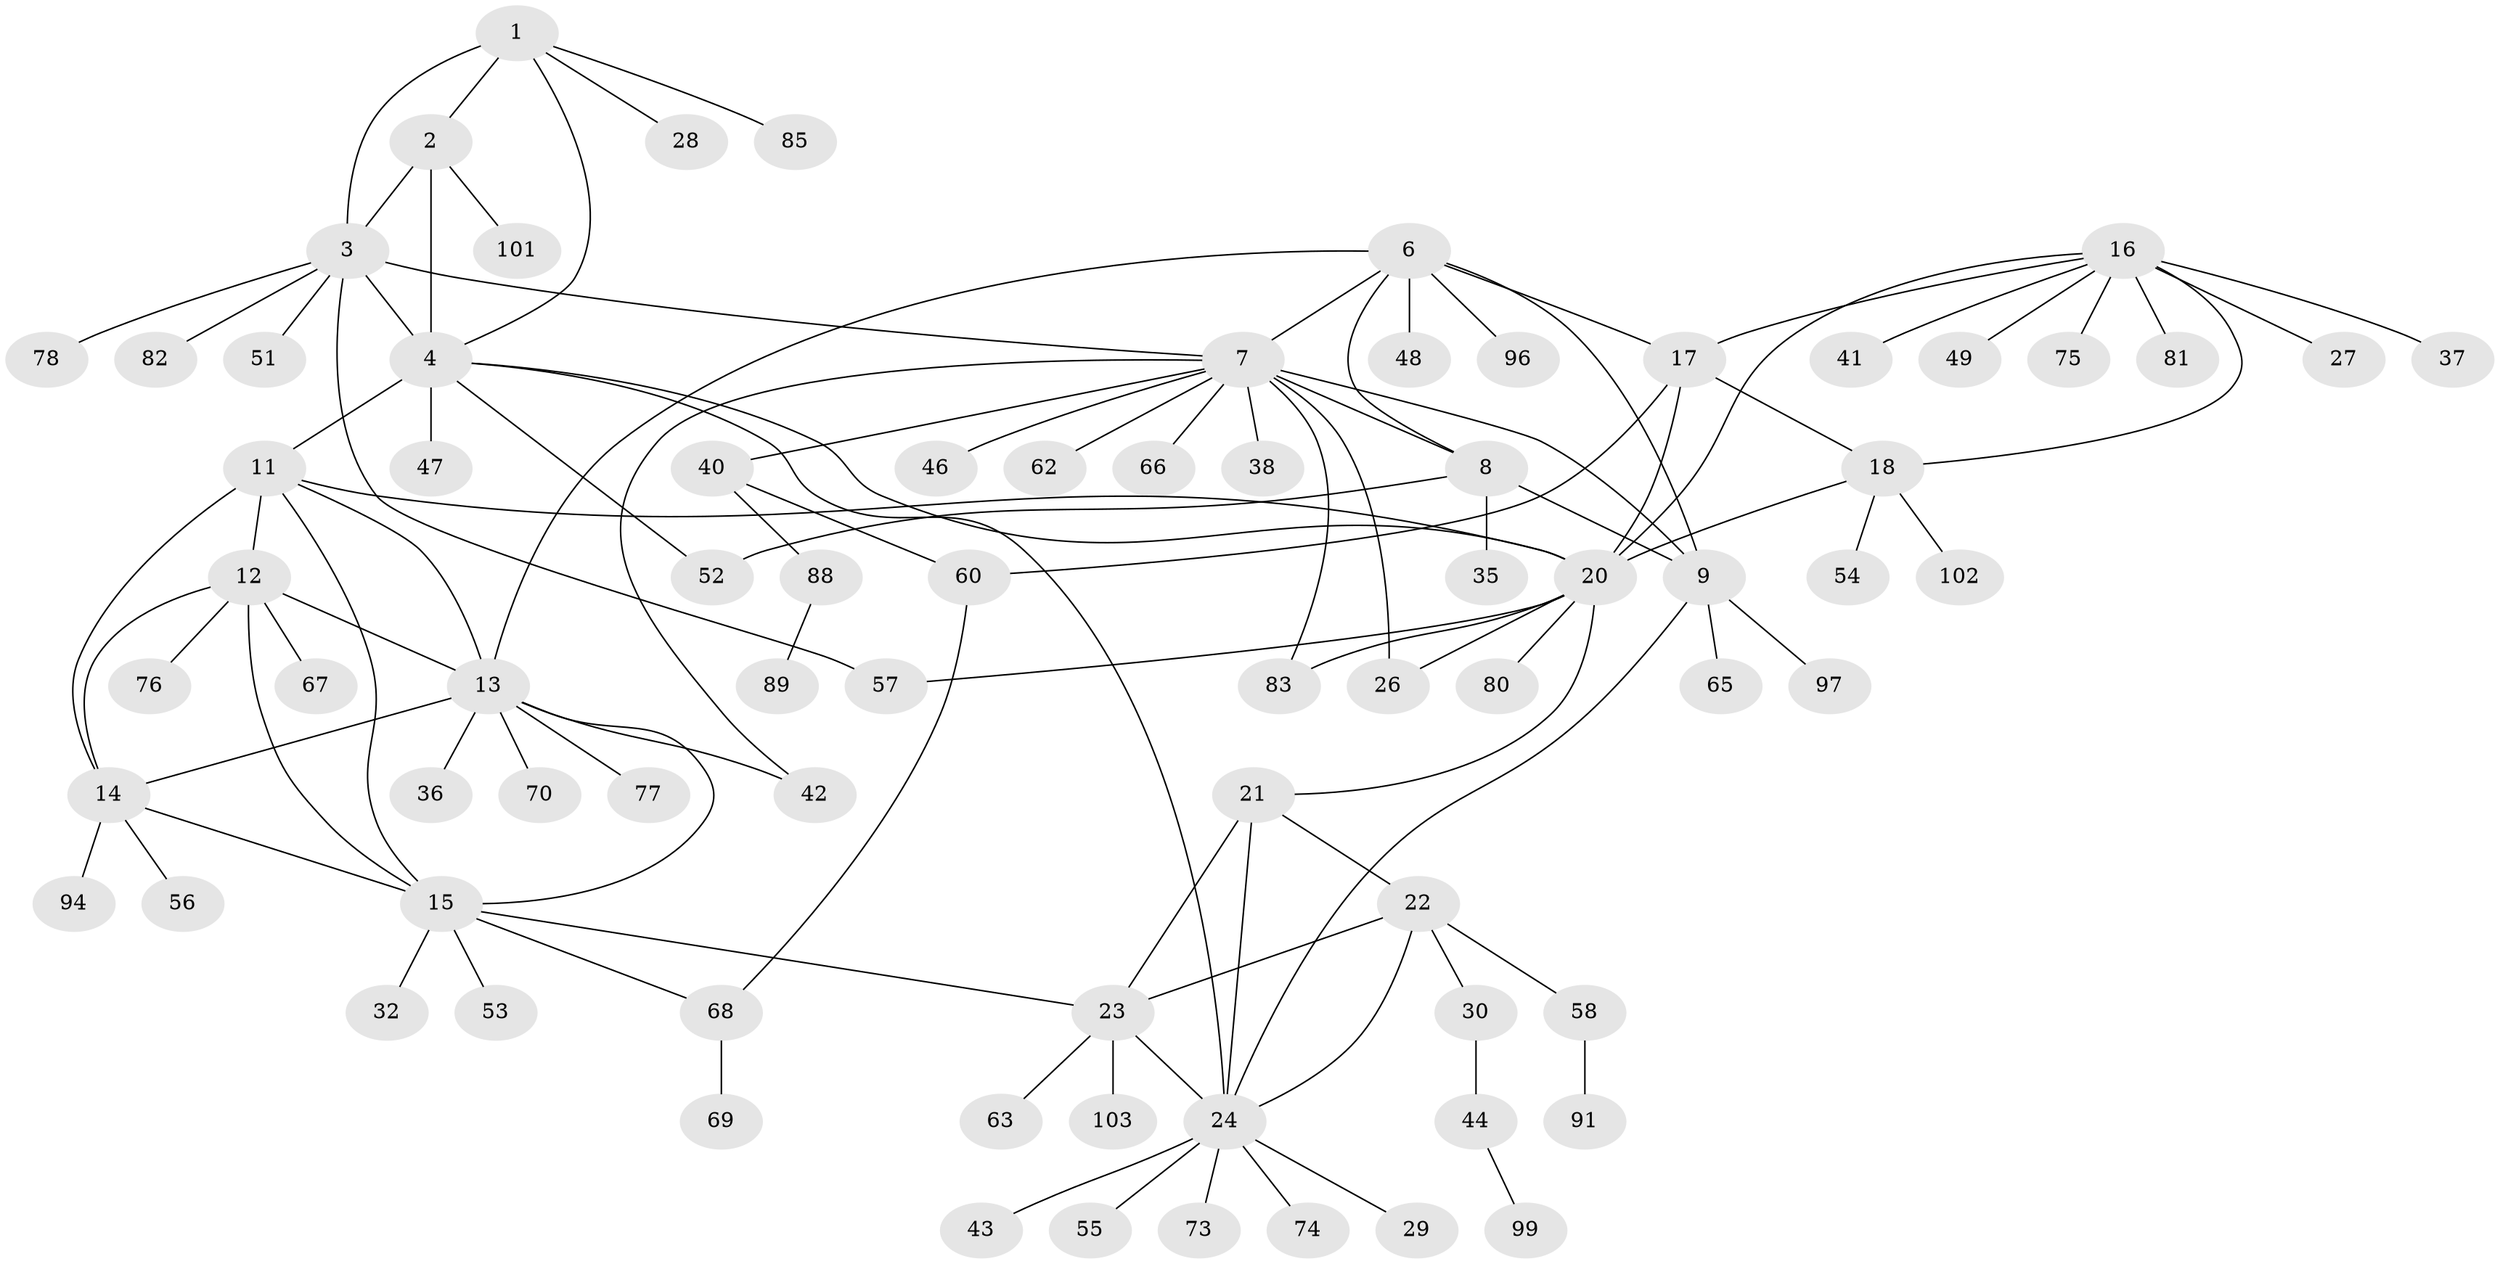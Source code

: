 // original degree distribution, {7: 0.08737864077669903, 5: 0.019417475728155338, 10: 0.019417475728155338, 6: 0.02912621359223301, 8: 0.02912621359223301, 9: 0.009708737864077669, 11: 0.019417475728155338, 4: 0.02912621359223301, 12: 0.009708737864077669, 2: 0.1262135922330097, 1: 0.5631067961165048, 3: 0.05825242718446602}
// Generated by graph-tools (version 1.1) at 2025/11/02/27/25 16:11:37]
// undirected, 78 vertices, 108 edges
graph export_dot {
graph [start="1"]
  node [color=gray90,style=filled];
  1 [super="+61"];
  2 [super="+87"];
  3 [super="+5"];
  4 [super="+98"];
  6 [super="+34"];
  7 [super="+10"];
  8 [super="+93"];
  9 [super="+50"];
  11;
  12 [super="+64"];
  13 [super="+59"];
  14 [super="+92"];
  15 [super="+95"];
  16 [super="+31"];
  17;
  18 [super="+19"];
  20 [super="+84"];
  21;
  22 [super="+39"];
  23 [super="+25"];
  24 [super="+33"];
  26 [super="+79"];
  27 [super="+45"];
  28;
  29;
  30;
  32;
  35;
  36;
  37;
  38;
  40 [super="+71"];
  41;
  42;
  43;
  44;
  46;
  47;
  48;
  49;
  51;
  52 [super="+72"];
  53;
  54;
  55;
  56;
  57;
  58 [super="+90"];
  60;
  62;
  63 [super="+100"];
  65;
  66;
  67;
  68 [super="+86"];
  69;
  70;
  73;
  74;
  75;
  76;
  77;
  78;
  80;
  81;
  82;
  83;
  85;
  88;
  89;
  91;
  94;
  96;
  97;
  99;
  101;
  102;
  103;
  1 -- 2;
  1 -- 3 [weight=2];
  1 -- 4;
  1 -- 28;
  1 -- 85;
  2 -- 3 [weight=2];
  2 -- 4;
  2 -- 101;
  3 -- 4 [weight=2];
  3 -- 7;
  3 -- 51;
  3 -- 82;
  3 -- 57;
  3 -- 78;
  4 -- 11;
  4 -- 20;
  4 -- 24;
  4 -- 47;
  4 -- 52;
  6 -- 7 [weight=2];
  6 -- 8;
  6 -- 9;
  6 -- 13;
  6 -- 17 [weight=2];
  6 -- 48;
  6 -- 96;
  7 -- 8 [weight=2];
  7 -- 9 [weight=2];
  7 -- 26;
  7 -- 40;
  7 -- 46;
  7 -- 66;
  7 -- 83;
  7 -- 42;
  7 -- 38;
  7 -- 62;
  8 -- 9;
  8 -- 35;
  8 -- 52;
  9 -- 24;
  9 -- 65;
  9 -- 97;
  11 -- 12;
  11 -- 13;
  11 -- 14;
  11 -- 15;
  11 -- 20;
  12 -- 13;
  12 -- 14;
  12 -- 15;
  12 -- 67;
  12 -- 76;
  13 -- 14;
  13 -- 15;
  13 -- 36;
  13 -- 77;
  13 -- 42;
  13 -- 70;
  14 -- 15;
  14 -- 56;
  14 -- 94;
  15 -- 32;
  15 -- 53;
  15 -- 68;
  15 -- 23;
  16 -- 17;
  16 -- 18 [weight=2];
  16 -- 20;
  16 -- 27;
  16 -- 37;
  16 -- 41;
  16 -- 49;
  16 -- 75;
  16 -- 81;
  17 -- 18 [weight=2];
  17 -- 20;
  17 -- 60;
  18 -- 20 [weight=2];
  18 -- 102;
  18 -- 54;
  20 -- 21;
  20 -- 57;
  20 -- 80;
  20 -- 83;
  20 -- 26;
  21 -- 22;
  21 -- 23 [weight=2];
  21 -- 24;
  22 -- 23 [weight=2];
  22 -- 24;
  22 -- 30;
  22 -- 58;
  23 -- 24 [weight=2];
  23 -- 103;
  23 -- 63;
  24 -- 29;
  24 -- 43;
  24 -- 55;
  24 -- 74;
  24 -- 73;
  30 -- 44;
  40 -- 60;
  40 -- 88;
  44 -- 99;
  58 -- 91;
  60 -- 68;
  68 -- 69;
  88 -- 89;
}
